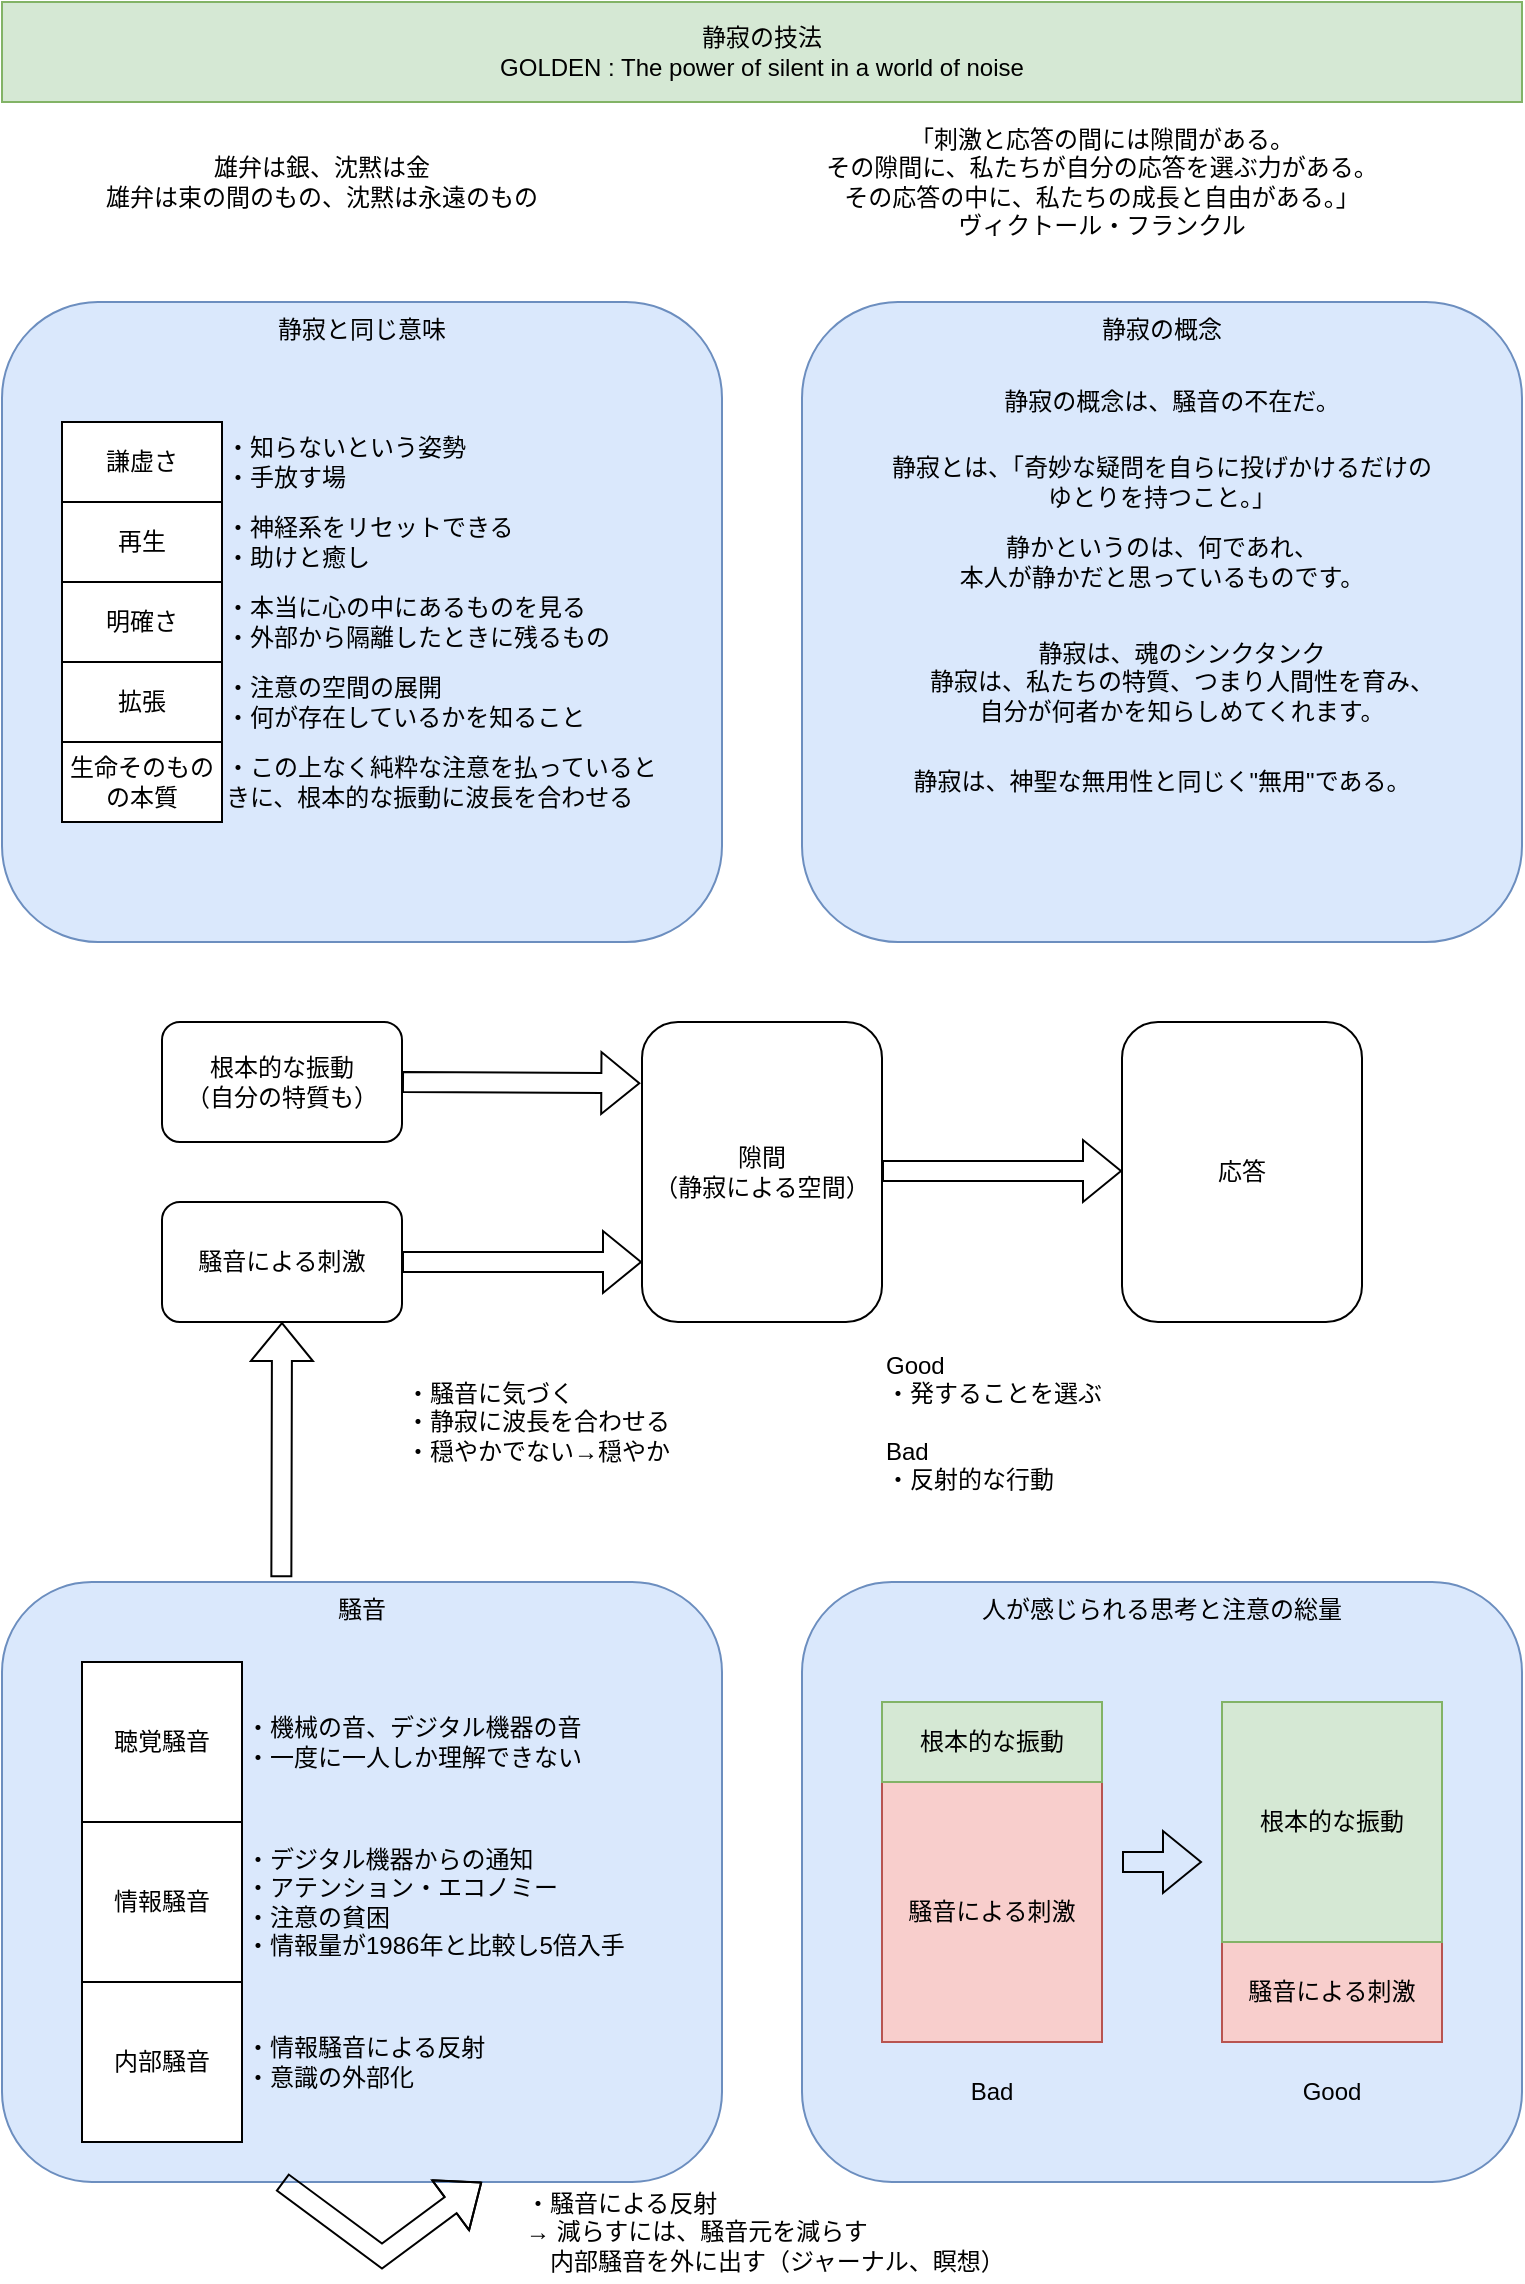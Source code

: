<mxfile version="26.0.2">
  <diagram name="ページ1" id="Y3TuCsrvk8gNR1hr809_">
    <mxGraphModel dx="952" dy="681" grid="1" gridSize="10" guides="1" tooltips="1" connect="1" arrows="1" fold="1" page="1" pageScale="1" pageWidth="827" pageHeight="1169" math="0" shadow="0">
      <root>
        <mxCell id="0" />
        <mxCell id="1" parent="0" />
        <mxCell id="vDtdReWLnv9GNX-Si-yO-45" value="静寂の概念" style="rounded=1;whiteSpace=wrap;html=1;fillColor=#dae8fc;strokeColor=#6c8ebf;horizontal=1;verticalAlign=top;" vertex="1" parent="1">
          <mxGeometry x="440" y="160" width="360" height="320" as="geometry" />
        </mxCell>
        <mxCell id="vDtdReWLnv9GNX-Si-yO-16" value="静寂と同じ意味" style="rounded=1;whiteSpace=wrap;html=1;fillColor=#dae8fc;strokeColor=#6c8ebf;horizontal=1;verticalAlign=top;" vertex="1" parent="1">
          <mxGeometry x="40" y="160" width="360" height="320" as="geometry" />
        </mxCell>
        <mxCell id="vDtdReWLnv9GNX-Si-yO-10" value="騒音" style="rounded=1;whiteSpace=wrap;html=1;fillColor=#dae8fc;strokeColor=#6c8ebf;verticalAlign=top;" vertex="1" parent="1">
          <mxGeometry x="40" y="800" width="360" height="300" as="geometry" />
        </mxCell>
        <mxCell id="vDtdReWLnv9GNX-Si-yO-1" value="静寂の技法&lt;div&gt;GOLDEN : The power of silent in a world of noise&lt;/div&gt;" style="text;html=1;align=center;verticalAlign=middle;whiteSpace=wrap;rounded=0;fillColor=#d5e8d4;strokeColor=#82b366;" vertex="1" parent="1">
          <mxGeometry x="40" y="10" width="760" height="50" as="geometry" />
        </mxCell>
        <mxCell id="vDtdReWLnv9GNX-Si-yO-2" value="雄弁は銀、沈黙は金&lt;div&gt;雄弁は束の間のもの、沈黙は永遠のもの&lt;/div&gt;" style="text;html=1;align=center;verticalAlign=middle;whiteSpace=wrap;rounded=0;" vertex="1" parent="1">
          <mxGeometry x="40" y="80" width="320" height="40" as="geometry" />
        </mxCell>
        <mxCell id="vDtdReWLnv9GNX-Si-yO-3" value="&lt;div&gt;「刺激と応答の間には隙間がある。&lt;/div&gt;&lt;div&gt;その隙間に、私たちが自分の応答を選ぶ力がある。&lt;/div&gt;&lt;div&gt;その応答の中に、私たちの成長と自由がある。」&lt;/div&gt;&lt;div&gt;ヴィクトール・フランクル&lt;/div&gt;" style="text;html=1;align=center;verticalAlign=middle;whiteSpace=wrap;rounded=0;" vertex="1" parent="1">
          <mxGeometry x="430" y="60" width="320" height="80" as="geometry" />
        </mxCell>
        <mxCell id="vDtdReWLnv9GNX-Si-yO-5" value="聴覚騒音" style="rounded=0;whiteSpace=wrap;html=1;" vertex="1" parent="1">
          <mxGeometry x="80" y="840" width="80" height="80" as="geometry" />
        </mxCell>
        <mxCell id="vDtdReWLnv9GNX-Si-yO-6" value="内部騒音" style="rounded=0;whiteSpace=wrap;html=1;" vertex="1" parent="1">
          <mxGeometry x="80" y="1000" width="80" height="80" as="geometry" />
        </mxCell>
        <mxCell id="vDtdReWLnv9GNX-Si-yO-9" value="情報騒音" style="rounded=0;whiteSpace=wrap;html=1;" vertex="1" parent="1">
          <mxGeometry x="80" y="920" width="80" height="80" as="geometry" />
        </mxCell>
        <mxCell id="vDtdReWLnv9GNX-Si-yO-12" value="&lt;div&gt;・機械の音、デジタル機器の音&lt;br&gt;・一度に一人しか理解できない&lt;/div&gt;" style="text;html=1;align=left;verticalAlign=middle;whiteSpace=wrap;rounded=0;" vertex="1" parent="1">
          <mxGeometry x="160" y="840" width="220" height="80" as="geometry" />
        </mxCell>
        <mxCell id="vDtdReWLnv9GNX-Si-yO-13" value="&lt;div&gt;・デジタル機器からの通知&lt;/div&gt;&lt;div&gt;・アテンション・エコノミー&lt;div&gt;・注意の貧困&lt;/div&gt;&lt;/div&gt;&lt;div&gt;・情報量が1986年と比較し5倍入手&lt;/div&gt;" style="text;html=1;align=left;verticalAlign=middle;whiteSpace=wrap;rounded=0;" vertex="1" parent="1">
          <mxGeometry x="160" y="920" width="220" height="80" as="geometry" />
        </mxCell>
        <mxCell id="vDtdReWLnv9GNX-Si-yO-14" value="・情報騒音による反射&lt;br&gt;&lt;div&gt;・意識の外部化&lt;/div&gt;" style="text;html=1;align=left;verticalAlign=middle;whiteSpace=wrap;rounded=0;" vertex="1" parent="1">
          <mxGeometry x="160" y="1000" width="200" height="80" as="geometry" />
        </mxCell>
        <mxCell id="vDtdReWLnv9GNX-Si-yO-17" value="再生" style="rounded=0;whiteSpace=wrap;html=1;" vertex="1" parent="1">
          <mxGeometry x="70" y="260" width="80" height="40" as="geometry" />
        </mxCell>
        <mxCell id="vDtdReWLnv9GNX-Si-yO-20" value="謙虚さ" style="rounded=0;whiteSpace=wrap;html=1;" vertex="1" parent="1">
          <mxGeometry x="70" y="220" width="80" height="40" as="geometry" />
        </mxCell>
        <mxCell id="vDtdReWLnv9GNX-Si-yO-21" value="明確さ" style="rounded=0;whiteSpace=wrap;html=1;" vertex="1" parent="1">
          <mxGeometry x="70" y="300" width="80" height="40" as="geometry" />
        </mxCell>
        <mxCell id="vDtdReWLnv9GNX-Si-yO-22" value="拡張" style="rounded=0;whiteSpace=wrap;html=1;" vertex="1" parent="1">
          <mxGeometry x="70" y="340" width="80" height="40" as="geometry" />
        </mxCell>
        <mxCell id="vDtdReWLnv9GNX-Si-yO-23" value="応答" style="rounded=1;whiteSpace=wrap;html=1;" vertex="1" parent="1">
          <mxGeometry x="600" y="520" width="120" height="150" as="geometry" />
        </mxCell>
        <mxCell id="vDtdReWLnv9GNX-Si-yO-24" value="騒音による刺激" style="rounded=1;whiteSpace=wrap;html=1;" vertex="1" parent="1">
          <mxGeometry x="120" y="610" width="120" height="60" as="geometry" />
        </mxCell>
        <mxCell id="vDtdReWLnv9GNX-Si-yO-25" value="隙間&lt;div&gt;（静寂による空間）&lt;/div&gt;" style="rounded=1;whiteSpace=wrap;html=1;" vertex="1" parent="1">
          <mxGeometry x="360" y="520" width="120" height="150" as="geometry" />
        </mxCell>
        <mxCell id="vDtdReWLnv9GNX-Si-yO-26" value="" style="shape=flexArrow;endArrow=classic;html=1;rounded=0;exitX=1;exitY=0.5;exitDx=0;exitDy=0;" edge="1" parent="1" source="vDtdReWLnv9GNX-Si-yO-24">
          <mxGeometry width="50" height="50" relative="1" as="geometry">
            <mxPoint x="390" y="585" as="sourcePoint" />
            <mxPoint x="360" y="640" as="targetPoint" />
          </mxGeometry>
        </mxCell>
        <mxCell id="vDtdReWLnv9GNX-Si-yO-28" value="" style="shape=flexArrow;endArrow=classic;html=1;rounded=0;exitX=1;exitY=0.5;exitDx=0;exitDy=0;entryX=0;entryY=0.5;entryDx=0;entryDy=0;" edge="1" parent="1">
          <mxGeometry width="50" height="50" relative="1" as="geometry">
            <mxPoint x="480" y="594.5" as="sourcePoint" />
            <mxPoint x="600" y="594.5" as="targetPoint" />
          </mxGeometry>
        </mxCell>
        <mxCell id="vDtdReWLnv9GNX-Si-yO-29" value="&lt;div&gt;&lt;span style=&quot;background-color: transparent; color: light-dark(rgb(0, 0, 0), rgb(255, 255, 255));&quot;&gt;・騒音に気づく&lt;/span&gt;&lt;/div&gt;&lt;div&gt;・静寂に波長を合わせる&lt;/div&gt;&lt;div&gt;・穏やかでない→穏やか&lt;/div&gt;" style="text;html=1;align=left;verticalAlign=middle;whiteSpace=wrap;rounded=0;" vertex="1" parent="1">
          <mxGeometry x="240" y="680" width="200" height="80" as="geometry" />
        </mxCell>
        <mxCell id="vDtdReWLnv9GNX-Si-yO-30" value="&lt;div&gt;&lt;span style=&quot;background-color: transparent; color: light-dark(rgb(0, 0, 0), rgb(255, 255, 255));&quot;&gt;Good&lt;br&gt;・発することを選ぶ&lt;/span&gt;&lt;/div&gt;&lt;div&gt;&lt;span style=&quot;background-color: transparent; color: light-dark(rgb(0, 0, 0), rgb(255, 255, 255));&quot;&gt;&lt;br&gt;&lt;/span&gt;&lt;/div&gt;&lt;div&gt;&lt;span style=&quot;background-color: transparent; color: light-dark(rgb(0, 0, 0), rgb(255, 255, 255));&quot;&gt;Bad&amp;nbsp;&lt;/span&gt;&lt;/div&gt;&lt;div&gt;&lt;span style=&quot;background-color: transparent; color: light-dark(rgb(0, 0, 0), rgb(255, 255, 255));&quot;&gt;・反射的な行動&lt;/span&gt;&lt;/div&gt;" style="text;html=1;align=left;verticalAlign=middle;whiteSpace=wrap;rounded=0;" vertex="1" parent="1">
          <mxGeometry x="480" y="680" width="290" height="80" as="geometry" />
        </mxCell>
        <mxCell id="vDtdReWLnv9GNX-Si-yO-31" value="" style="shape=flexArrow;endArrow=classic;html=1;rounded=0;entryX=0.5;entryY=1;entryDx=0;entryDy=0;exitX=0.388;exitY=-0.008;exitDx=0;exitDy=0;exitPerimeter=0;" edge="1" parent="1" source="vDtdReWLnv9GNX-Si-yO-10" target="vDtdReWLnv9GNX-Si-yO-24">
          <mxGeometry width="50" height="50" relative="1" as="geometry">
            <mxPoint x="180" y="790" as="sourcePoint" />
            <mxPoint x="180" y="680" as="targetPoint" />
          </mxGeometry>
        </mxCell>
        <mxCell id="vDtdReWLnv9GNX-Si-yO-32" value="" style="shape=flexArrow;endArrow=classic;html=1;rounded=0;" edge="1" parent="1">
          <mxGeometry width="50" height="50" relative="1" as="geometry">
            <mxPoint x="180" y="1100" as="sourcePoint" />
            <mxPoint x="280" y="1100" as="targetPoint" />
            <Array as="points">
              <mxPoint x="230" y="1137" />
            </Array>
          </mxGeometry>
        </mxCell>
        <mxCell id="vDtdReWLnv9GNX-Si-yO-34" value="静寂は、神聖な無用性と同じく&quot;無用&quot;である。" style="text;html=1;align=center;verticalAlign=middle;whiteSpace=wrap;rounded=0;" vertex="1" parent="1">
          <mxGeometry x="470" y="380" width="300" height="40" as="geometry" />
        </mxCell>
        <mxCell id="vDtdReWLnv9GNX-Si-yO-35" value="静寂とは、「奇妙な疑問を自らに投げかけるだけの&lt;div&gt;ゆとりを持つこと。」&lt;/div&gt;" style="text;html=1;align=center;verticalAlign=middle;whiteSpace=wrap;rounded=0;" vertex="1" parent="1">
          <mxGeometry x="460" y="230" width="320" height="40" as="geometry" />
        </mxCell>
        <mxCell id="vDtdReWLnv9GNX-Si-yO-36" value="&lt;div&gt;・神経系をリセットできる&lt;/div&gt;・助けと癒し" style="text;html=1;align=left;verticalAlign=middle;whiteSpace=wrap;rounded=0;" vertex="1" parent="1">
          <mxGeometry x="150" y="260" width="220" height="40" as="geometry" />
        </mxCell>
        <mxCell id="vDtdReWLnv9GNX-Si-yO-37" value="静寂の概念は、騒音の不在だ。" style="text;html=1;align=center;verticalAlign=middle;whiteSpace=wrap;rounded=0;" vertex="1" parent="1">
          <mxGeometry x="465" y="190" width="320" height="40" as="geometry" />
        </mxCell>
        <mxCell id="vDtdReWLnv9GNX-Si-yO-38" value="静かというのは、何であれ、&lt;div&gt;本人が静かだと思っているものです。&lt;/div&gt;" style="text;html=1;align=center;verticalAlign=middle;whiteSpace=wrap;rounded=0;" vertex="1" parent="1">
          <mxGeometry x="460" y="270" width="320" height="40" as="geometry" />
        </mxCell>
        <mxCell id="vDtdReWLnv9GNX-Si-yO-39" value="静寂は、魂のシンクタンク&lt;div&gt;静寂は、私たちの特質、つまり人間性を育み、&lt;/div&gt;&lt;div&gt;自分が何者かを知らしめてくれます。&lt;/div&gt;" style="text;html=1;align=center;verticalAlign=middle;whiteSpace=wrap;rounded=0;" vertex="1" parent="1">
          <mxGeometry x="470" y="320" width="320" height="60" as="geometry" />
        </mxCell>
        <mxCell id="vDtdReWLnv9GNX-Si-yO-40" value="生命そのものの本質" style="rounded=0;whiteSpace=wrap;html=1;" vertex="1" parent="1">
          <mxGeometry x="70" y="380" width="80" height="40" as="geometry" />
        </mxCell>
        <mxCell id="vDtdReWLnv9GNX-Si-yO-41" value="・知らないという姿勢&lt;div&gt;・手放す場&lt;/div&gt;" style="text;html=1;align=left;verticalAlign=middle;whiteSpace=wrap;rounded=0;" vertex="1" parent="1">
          <mxGeometry x="150" y="220" width="220" height="40" as="geometry" />
        </mxCell>
        <mxCell id="vDtdReWLnv9GNX-Si-yO-42" value="&lt;div&gt;・本当に心の中にあるものを見る&lt;/div&gt;&lt;div&gt;・外部から隔離したときに残るもの&lt;/div&gt;" style="text;html=1;align=left;verticalAlign=middle;whiteSpace=wrap;rounded=0;" vertex="1" parent="1">
          <mxGeometry x="150" y="300" width="220" height="40" as="geometry" />
        </mxCell>
        <mxCell id="vDtdReWLnv9GNX-Si-yO-43" value="・注意の空間の展開&lt;div&gt;・何が存在しているかを知ること&lt;/div&gt;" style="text;html=1;align=left;verticalAlign=middle;whiteSpace=wrap;rounded=0;" vertex="1" parent="1">
          <mxGeometry x="150" y="340" width="220" height="40" as="geometry" />
        </mxCell>
        <mxCell id="vDtdReWLnv9GNX-Si-yO-44" value="・この上なく純粋な注意を払っているときに、根本的な振動に波長を合わせる" style="text;html=1;align=left;verticalAlign=middle;whiteSpace=wrap;rounded=0;" vertex="1" parent="1">
          <mxGeometry x="150" y="380" width="220" height="40" as="geometry" />
        </mxCell>
        <mxCell id="vDtdReWLnv9GNX-Si-yO-46" value="根本的な振動&lt;div&gt;（自分の特質も）&lt;/div&gt;" style="rounded=1;whiteSpace=wrap;html=1;" vertex="1" parent="1">
          <mxGeometry x="120" y="520" width="120" height="60" as="geometry" />
        </mxCell>
        <mxCell id="vDtdReWLnv9GNX-Si-yO-48" value="" style="shape=flexArrow;endArrow=classic;html=1;rounded=0;exitX=1;exitY=0.5;exitDx=0;exitDy=0;entryX=-0.007;entryY=0.204;entryDx=0;entryDy=0;entryPerimeter=0;" edge="1" parent="1" target="vDtdReWLnv9GNX-Si-yO-25">
          <mxGeometry width="50" height="50" relative="1" as="geometry">
            <mxPoint x="240" y="550" as="sourcePoint" />
            <mxPoint x="363" y="552" as="targetPoint" />
          </mxGeometry>
        </mxCell>
        <mxCell id="vDtdReWLnv9GNX-Si-yO-49" value="人が感じられる思考と注意の総量" style="rounded=1;whiteSpace=wrap;html=1;fillColor=#dae8fc;strokeColor=#6c8ebf;verticalAlign=top;" vertex="1" parent="1">
          <mxGeometry x="440" y="800" width="360" height="300" as="geometry" />
        </mxCell>
        <mxCell id="vDtdReWLnv9GNX-Si-yO-52" value="騒音による刺激" style="rounded=0;whiteSpace=wrap;html=1;fillColor=#f8cecc;strokeColor=#b85450;" vertex="1" parent="1">
          <mxGeometry x="480" y="900" width="110" height="130" as="geometry" />
        </mxCell>
        <mxCell id="vDtdReWLnv9GNX-Si-yO-53" value="Bad" style="text;html=1;align=center;verticalAlign=middle;whiteSpace=wrap;rounded=0;" vertex="1" parent="1">
          <mxGeometry x="480" y="1040" width="110" height="30" as="geometry" />
        </mxCell>
        <mxCell id="vDtdReWLnv9GNX-Si-yO-54" value="根本的な振動" style="rounded=0;whiteSpace=wrap;html=1;fillColor=#d5e8d4;strokeColor=#82b366;" vertex="1" parent="1">
          <mxGeometry x="480" y="860" width="110" height="40" as="geometry" />
        </mxCell>
        <mxCell id="vDtdReWLnv9GNX-Si-yO-55" value="騒音による刺激" style="rounded=0;whiteSpace=wrap;html=1;fillColor=#f8cecc;strokeColor=#b85450;" vertex="1" parent="1">
          <mxGeometry x="650" y="980" width="110" height="50" as="geometry" />
        </mxCell>
        <mxCell id="vDtdReWLnv9GNX-Si-yO-56" value="根本的な振動" style="rounded=0;whiteSpace=wrap;html=1;fillColor=#d5e8d4;strokeColor=#82b366;" vertex="1" parent="1">
          <mxGeometry x="650" y="860" width="110" height="120" as="geometry" />
        </mxCell>
        <mxCell id="vDtdReWLnv9GNX-Si-yO-57" value="Good" style="text;html=1;align=center;verticalAlign=middle;whiteSpace=wrap;rounded=0;" vertex="1" parent="1">
          <mxGeometry x="650" y="1040" width="110" height="30" as="geometry" />
        </mxCell>
        <mxCell id="vDtdReWLnv9GNX-Si-yO-58" value="" style="shape=flexArrow;endArrow=classic;html=1;rounded=0;" edge="1" parent="1">
          <mxGeometry width="50" height="50" relative="1" as="geometry">
            <mxPoint x="600" y="940" as="sourcePoint" />
            <mxPoint x="640" y="940" as="targetPoint" />
          </mxGeometry>
        </mxCell>
        <mxCell id="vDtdReWLnv9GNX-Si-yO-59" value="&lt;div&gt;&lt;span style=&quot;background-color: transparent; color: light-dark(rgb(0, 0, 0), rgb(255, 255, 255));&quot;&gt;・騒音による反射&lt;/span&gt;&lt;/div&gt;&lt;div&gt;&lt;span style=&quot;background-color: transparent; color: light-dark(rgb(0, 0, 0), rgb(255, 255, 255));&quot;&gt;→ 減らすには、騒音元を減らす&lt;/span&gt;&lt;/div&gt;&lt;div&gt;&lt;span style=&quot;background-color: transparent; color: light-dark(rgb(0, 0, 0), rgb(255, 255, 255));&quot;&gt;　内部騒音を外に出す&lt;/span&gt;&lt;span style=&quot;background-color: transparent; color: light-dark(rgb(0, 0, 0), rgb(255, 255, 255));&quot;&gt;（ジャーナル、瞑想）&lt;/span&gt;&lt;/div&gt;" style="text;html=1;align=left;verticalAlign=middle;whiteSpace=wrap;rounded=0;" vertex="1" parent="1">
          <mxGeometry x="300" y="1100" width="260" height="50" as="geometry" />
        </mxCell>
      </root>
    </mxGraphModel>
  </diagram>
</mxfile>

